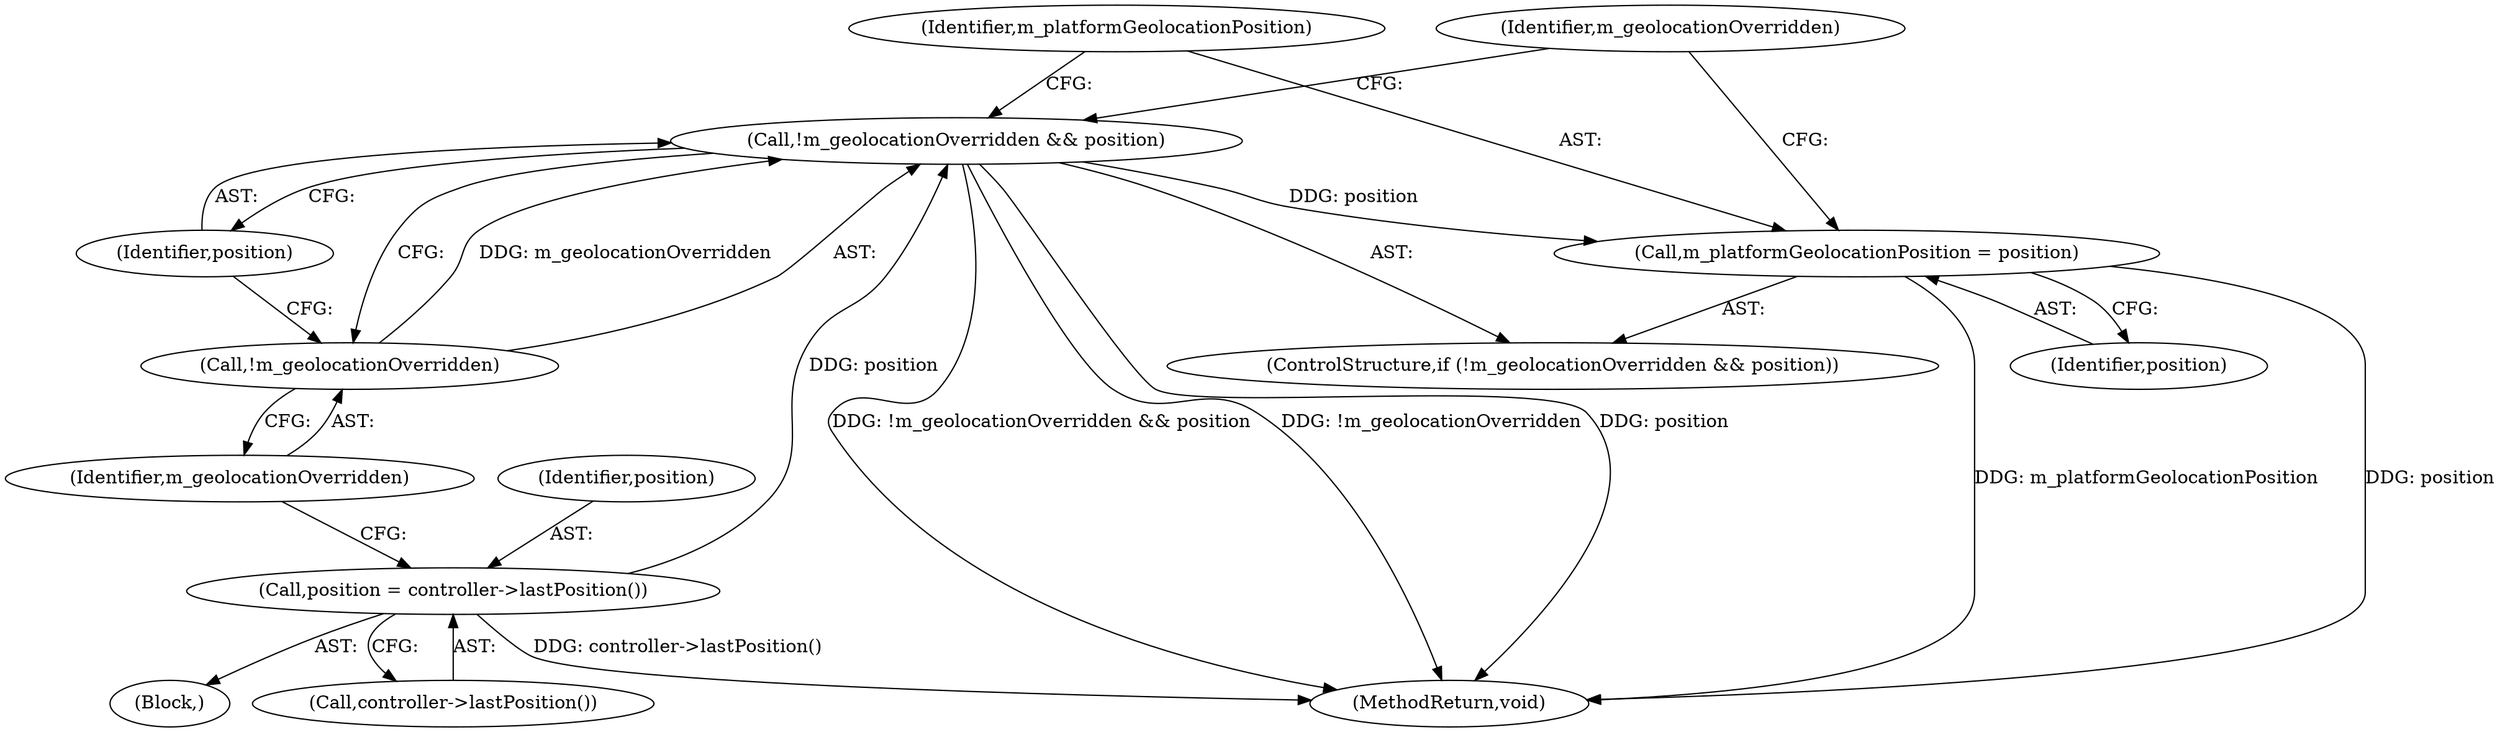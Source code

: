 digraph "0_Chrome_d4cd2b2c0953ad7e9fa988c234eb9361be80fe81_12@pointer" {
"1000129" [label="(Call,!m_geolocationOverridden && position)"];
"1000130" [label="(Call,!m_geolocationOverridden)"];
"1000125" [label="(Call,position = controller->lastPosition())"];
"1000133" [label="(Call,m_platformGeolocationPosition = position)"];
"1000129" [label="(Call,!m_geolocationOverridden && position)"];
"1000133" [label="(Call,m_platformGeolocationPosition = position)"];
"1000134" [label="(Identifier,m_platformGeolocationPosition)"];
"1000132" [label="(Identifier,position)"];
"1000131" [label="(Identifier,m_geolocationOverridden)"];
"1000159" [label="(MethodReturn,void)"];
"1000125" [label="(Call,position = controller->lastPosition())"];
"1000127" [label="(Call,controller->lastPosition())"];
"1000126" [label="(Identifier,position)"];
"1000128" [label="(ControlStructure,if (!m_geolocationOverridden && position))"];
"1000137" [label="(Identifier,m_geolocationOverridden)"];
"1000106" [label="(Block,)"];
"1000135" [label="(Identifier,position)"];
"1000130" [label="(Call,!m_geolocationOverridden)"];
"1000129" -> "1000128"  [label="AST: "];
"1000129" -> "1000130"  [label="CFG: "];
"1000129" -> "1000132"  [label="CFG: "];
"1000130" -> "1000129"  [label="AST: "];
"1000132" -> "1000129"  [label="AST: "];
"1000134" -> "1000129"  [label="CFG: "];
"1000137" -> "1000129"  [label="CFG: "];
"1000129" -> "1000159"  [label="DDG: !m_geolocationOverridden"];
"1000129" -> "1000159"  [label="DDG: position"];
"1000129" -> "1000159"  [label="DDG: !m_geolocationOverridden && position"];
"1000130" -> "1000129"  [label="DDG: m_geolocationOverridden"];
"1000125" -> "1000129"  [label="DDG: position"];
"1000129" -> "1000133"  [label="DDG: position"];
"1000130" -> "1000131"  [label="CFG: "];
"1000131" -> "1000130"  [label="AST: "];
"1000132" -> "1000130"  [label="CFG: "];
"1000125" -> "1000106"  [label="AST: "];
"1000125" -> "1000127"  [label="CFG: "];
"1000126" -> "1000125"  [label="AST: "];
"1000127" -> "1000125"  [label="AST: "];
"1000131" -> "1000125"  [label="CFG: "];
"1000125" -> "1000159"  [label="DDG: controller->lastPosition()"];
"1000133" -> "1000128"  [label="AST: "];
"1000133" -> "1000135"  [label="CFG: "];
"1000134" -> "1000133"  [label="AST: "];
"1000135" -> "1000133"  [label="AST: "];
"1000137" -> "1000133"  [label="CFG: "];
"1000133" -> "1000159"  [label="DDG: m_platformGeolocationPosition"];
"1000133" -> "1000159"  [label="DDG: position"];
}

